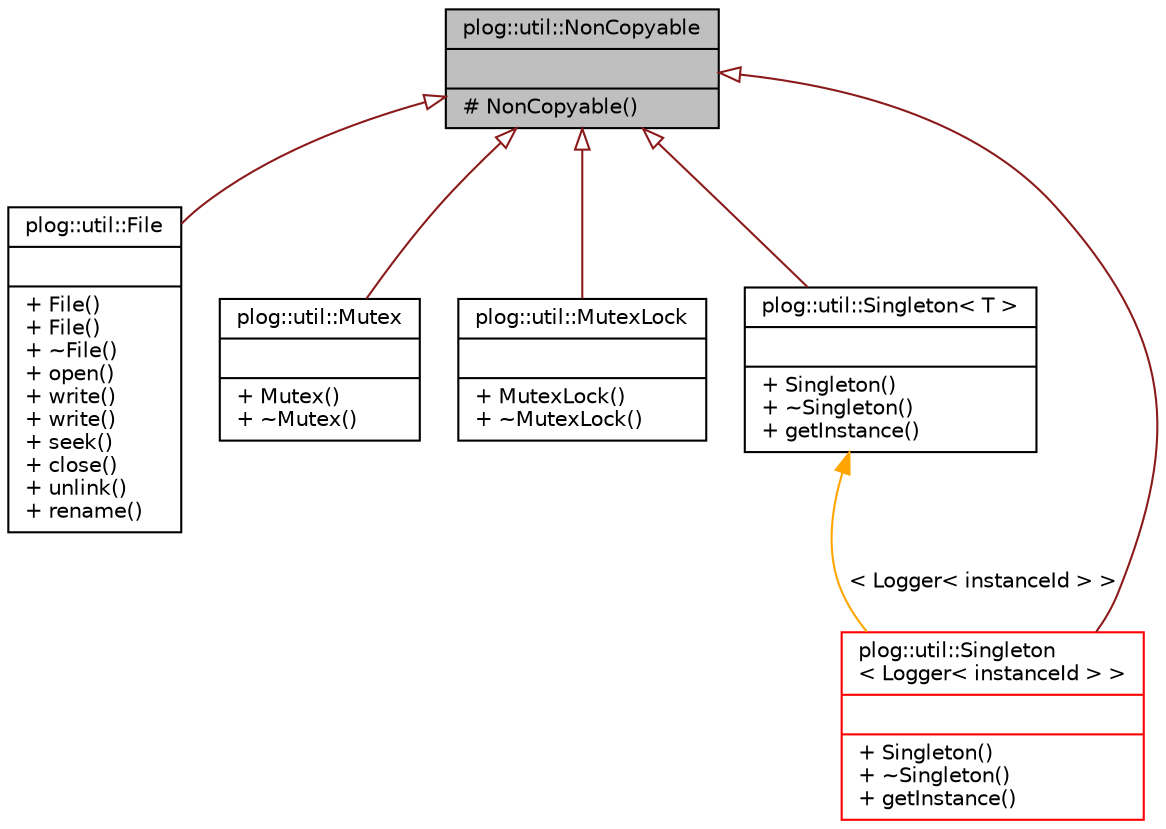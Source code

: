 digraph "plog::util::NonCopyable"
{
 // LATEX_PDF_SIZE
  bgcolor="transparent";
  edge [fontname="Helvetica",fontsize="10",labelfontname="Helvetica",labelfontsize="10"];
  node [fontname="Helvetica",fontsize="10",shape=record];
  Node1 [label="{plog::util::NonCopyable\n||# NonCopyable()\l}",height=0.2,width=0.4,color="black", fillcolor="grey75", style="filled", fontcolor="black",tooltip=" "];
  Node1 -> Node2 [dir="back",color="firebrick4",fontsize="10",style="solid",arrowtail="onormal",fontname="Helvetica"];
  Node2 [label="{plog::util::File\n||+ File()\l+ File()\l+ ~File()\l+ open()\l+ write()\l+ write()\l+ seek()\l+ close()\l+ unlink()\l+ rename()\l}",height=0.2,width=0.4,color="black",URL="$classplog_1_1util_1_1_file.html",tooltip=" "];
  Node1 -> Node3 [dir="back",color="firebrick4",fontsize="10",style="solid",arrowtail="onormal",fontname="Helvetica"];
  Node3 [label="{plog::util::Mutex\n||+ Mutex()\l+ ~Mutex()\l}",height=0.2,width=0.4,color="black",URL="$classplog_1_1util_1_1_mutex.html",tooltip=" "];
  Node1 -> Node4 [dir="back",color="firebrick4",fontsize="10",style="solid",arrowtail="onormal",fontname="Helvetica"];
  Node4 [label="{plog::util::MutexLock\n||+ MutexLock()\l+ ~MutexLock()\l}",height=0.2,width=0.4,color="black",URL="$classplog_1_1util_1_1_mutex_lock.html",tooltip=" "];
  Node1 -> Node5 [dir="back",color="firebrick4",fontsize="10",style="solid",arrowtail="onormal",fontname="Helvetica"];
  Node5 [label="{plog::util::Singleton\< T \>\n||+ Singleton()\l+ ~Singleton()\l+ getInstance()\l}",height=0.2,width=0.4,color="black",URL="$classplog_1_1util_1_1_singleton.html",tooltip=" "];
  Node5 -> Node6 [dir="back",color="orange",fontsize="10",style="solid",label=" \< Logger\< instanceId \> \>" ,fontname="Helvetica"];
  Node6 [label="{plog::util::Singleton\l\< Logger\< instanceId \> \>\n||+ Singleton()\l+ ~Singleton()\l+ getInstance()\l}",height=0.2,width=0.4,color="red",URL="$classplog_1_1util_1_1_singleton.html",tooltip=" "];
  Node1 -> Node6 [dir="back",color="firebrick4",fontsize="10",style="solid",arrowtail="onormal",fontname="Helvetica"];
}

